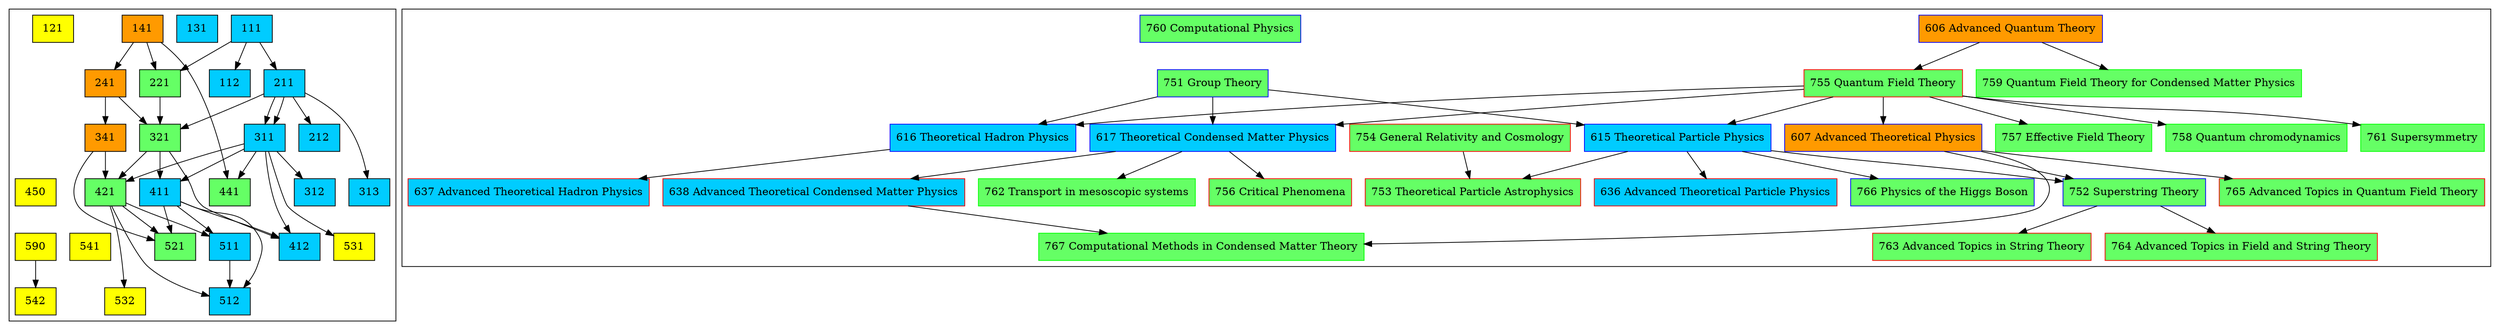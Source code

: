 // Copyright © 2015 Martin Ueding <dev@martin-ueding.de>

digraph {
    node [shape=box style=filled]

    subgraph cluster_bachelor {
        {
            node[fillcolor="#00CCFF"]
            111
            211
            311
            411
            511

            112
            212
            312
            313
            412
            512

            131
        }
        {
            node[fillcolor="#FF9A00"]
            141
            241
            341
        }
        {
            node[fillcolor="#65FF65"]
            221
            321
            421
            521

            441
        }
        {
            node[fillcolor="#FFFF00"]
            121
            450

            531
            532

            541
            542

            590
        }
            
        {
            rank = same

            111
            141
            121
            131
        }
        {
            rank = same

            211
            112
            241
            221
        }
        {
            rank = same

            311
            212
            341
            321
        }
        {
            rank = same

            312
        }
        {
            rank = same

            411
            313
            441
            421
            450
        }
        {
            rank = same

            511
            412
            521
            531
            541
            590
        }
        {
            rank = same

            512
            532
            542
        }


        111 -> 112
        211 -> 212
        111 -> 211
        211 -> 311
        311 -> 412
        141, 111 -> 221
        141 -> 241
        211 -> 311
        311 -> 312
        211 -> 313
        241, 221, 211 -> 321
        241 -> 341
        311, 321 -> 411
        411, 321 -> 412
        341, 321, 311 -> 421
        311, 141 -> 441
        411, 421 -> 511
        411, 421, 511 -> 512
        341, 421, 411 -> 521

        311 -> 531
        421 -> 532

        590 -> 542;
    }

    subgraph cluster_master_theory {
        {
            node[fillcolor="#FF9A00"]

            606 [label="606 Advanced Quantum Theory" color=blue]
            607 [label="607 Advanced Theoretical Physics" color=blue]
        }

        // Elective lectures
        {
            node[fillcolor="#65FF65"]

            751 [label="751 Group Theory" color=blue]
            752 [label="752 Superstring Theory" color=blue]
            753 [label="753 Theoretical Particle Astrophysics" color=red]
            754 [label="754 General Relativity and Cosmology" color=red]
            755 [label="755 Quantum Field Theory" color=red]
            756 [label="756 Critical Phenomena" color=red]
            757 [label="757 Effective Field Theory" color=green]
            758 [label="758 Quantum chromodynamics" color=green]
            759 [label="759 Quantum Field Theory for Condensed Matter Physics" color=green]
            760 [label="760 Computational Physics" color=blue]
            761 [label="761 Supersymmetry" color=green]
            762 [label="762 Transport in mesoscopic systems" color=green]
            763 [label="763 Advanced Topics in String Theory" color=red]
            764 [label="764 Advanced Topics in Field and String Theory" color=red]
            765 [label="765 Advanced Topics in Quantum Field Theory" color=red]
            766 [label="766 Physics of the Higgs Boson" color=blue]
            767 [label="767 Computational Methods in Condensed Matter Theory" color=green]
        }

        // Specialization 1
        {
            node[fillcolor="#00CCFF"]

            615 [label="615 Theoretical Particle Physics" color=blue]
            616 [label="616 Theoretical Hadron Physics" color=blue]
            617 [label="617 Theoretical Condensed Matter Physics" color=blue]

            636 [label="636 Advanced Theoretical Particle Physics" color=red]
            637 [label="637 Advanced Theoretical Hadron Physics" color=red]
            638 [label="638 Advanced Theoretical Condensed Matter Physics" color=red]
        }


        // Seminar
        {
            node[fillcolor="#FFFF00"]
        }

        // Thesis
        {
            node[fillcolor="#CC9AFF"]
        }

        606 -> 755, 759
        751 -> 616, 615, 617
        755 -> 757, 758, 616, 615, 607, 761, 617
        754 -> 753
        615 -> 753, 636, 752, 766
        616 -> 637
        617 -> 762, 638, 756
        638 -> 767
        607 -> 752, 765, 767
        752 -> 763, 764
    }
}

// vim: autoindent
